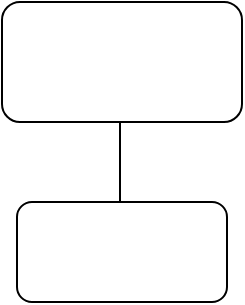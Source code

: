 <mxfile version="17.2.4" type="github">
  <diagram id="KqAuOYD_wjd5H8KZuplN" name="Page-1">
    <mxGraphModel dx="1116" dy="714" grid="1" gridSize="10" guides="1" tooltips="1" connect="1" arrows="1" fold="1" page="1" pageScale="1" pageWidth="850" pageHeight="1100" math="0" shadow="0">
      <root>
        <mxCell id="0" />
        <mxCell id="1" parent="0" />
        <mxCell id="9jD7Lg_3mIcXIlQXaH7G-1" value="" style="rounded=1;whiteSpace=wrap;html=1;" vertex="1" parent="1">
          <mxGeometry x="365" y="110" width="120" height="60" as="geometry" />
        </mxCell>
        <mxCell id="9jD7Lg_3mIcXIlQXaH7G-2" value="" style="endArrow=none;html=1;rounded=0;" edge="1" parent="1">
          <mxGeometry width="50" height="50" relative="1" as="geometry">
            <mxPoint x="424" y="210" as="sourcePoint" />
            <mxPoint x="424" y="170" as="targetPoint" />
          </mxGeometry>
        </mxCell>
        <mxCell id="9jD7Lg_3mIcXIlQXaH7G-7" value="" style="rounded=1;whiteSpace=wrap;html=1;" vertex="1" parent="1">
          <mxGeometry x="372.5" y="210" width="105" height="50" as="geometry" />
        </mxCell>
      </root>
    </mxGraphModel>
  </diagram>
</mxfile>
